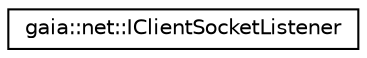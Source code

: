 digraph G
{
  edge [fontname="Helvetica",fontsize="10",labelfontname="Helvetica",labelfontsize="10"];
  node [fontname="Helvetica",fontsize="10",shape=record];
  rankdir=LR;
  Node1 [label="gaia::net::IClientSocketListener",height=0.2,width=0.4,color="black", fillcolor="white", style="filled",URL="$df/d12/classgaia_1_1net_1_1_i_client_socket_listener.html",tooltip="IClientSocketListener handles Socket callback."];
}
